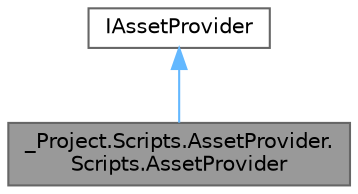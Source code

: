 digraph "_Project.Scripts.AssetProvider.Scripts.AssetProvider"
{
 // LATEX_PDF_SIZE
  bgcolor="transparent";
  edge [fontname=Helvetica,fontsize=10,labelfontname=Helvetica,labelfontsize=10];
  node [fontname=Helvetica,fontsize=10,shape=box,height=0.2,width=0.4];
  Node1 [id="Node000001",label="_Project.Scripts.AssetProvider.\lScripts.AssetProvider",height=0.2,width=0.4,color="gray40", fillcolor="grey60", style="filled", fontcolor="black",tooltip="Класс поставщик ресурсов"];
  Node2 -> Node1 [id="edge2_Node000001_Node000002",dir="back",color="steelblue1",style="solid",tooltip=" "];
  Node2 [id="Node000002",label="IAssetProvider",height=0.2,width=0.4,color="gray40", fillcolor="white", style="filled",URL="$interface___project_1_1_scripts_1_1_asset_provider_1_1_scripts_1_1_i_asset_provider.html",tooltip="Интерфейс, описывающий методы взаимодействия с поставщиком ресурсов"];
}

